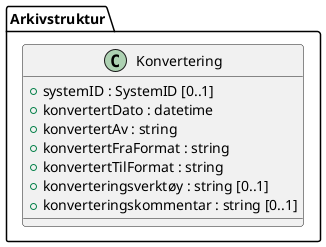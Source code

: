 @startuml
class Arkivstruktur.Konvertering {
  +systemID : SystemID [0..1]
  +konvertertDato : datetime
  +konvertertAv : string
  +konvertertFraFormat : string
  +konvertertTilFormat : string
  +konverteringsverktøy : string [0..1]
  +konverteringskommentar : string [0..1]
}
@enduml
